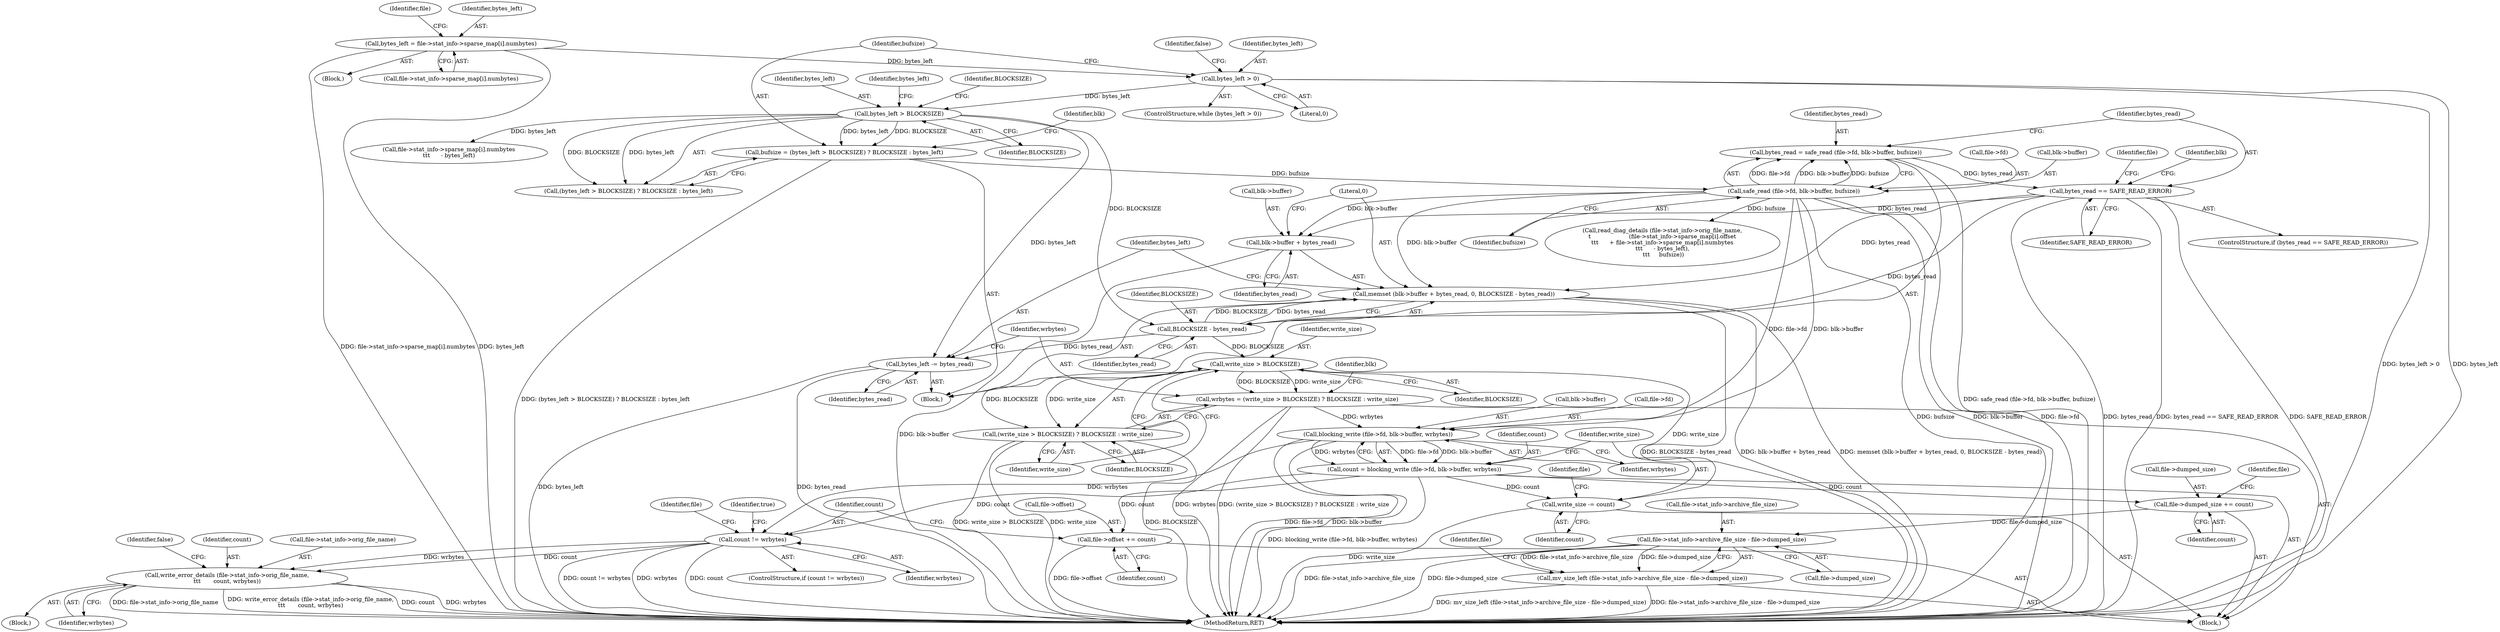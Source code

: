 digraph "0_savannah_c15c42ccd1e2377945fd0414eca1a49294bff454@API" {
"1000162" [label="(Call,bytes_read == SAFE_READ_ERROR)"];
"1000151" [label="(Call,bytes_read = safe_read (file->fd, blk->buffer, bufsize))"];
"1000153" [label="(Call,safe_read (file->fd, blk->buffer, bufsize))"];
"1000139" [label="(Call,bufsize = (bytes_left > BLOCKSIZE) ? BLOCKSIZE : bytes_left)"];
"1000142" [label="(Call,bytes_left > BLOCKSIZE)"];
"1000134" [label="(Call,bytes_left > 0)"];
"1000107" [label="(Call,bytes_left = file->stat_info->sparse_map[i].numbytes)"];
"1000196" [label="(Call,memset (blk->buffer + bytes_read, 0, BLOCKSIZE - bytes_read))"];
"1000197" [label="(Call,blk->buffer + bytes_read)"];
"1000203" [label="(Call,BLOCKSIZE - bytes_read)"];
"1000206" [label="(Call,bytes_left -= bytes_read)"];
"1000215" [label="(Call,write_size > BLOCKSIZE)"];
"1000212" [label="(Call,wrbytes = (write_size > BLOCKSIZE) ? BLOCKSIZE : write_size)"];
"1000241" [label="(Call,blocking_write (file->fd, blk->buffer, wrbytes))"];
"1000239" [label="(Call,count = blocking_write (file->fd, blk->buffer, wrbytes))"];
"1000249" [label="(Call,write_size -= count)"];
"1000252" [label="(Call,file->dumped_size += count)"];
"1000258" [label="(Call,file->stat_info->archive_file_size - file->dumped_size)"];
"1000257" [label="(Call,mv_size_left (file->stat_info->archive_file_size - file->dumped_size))"];
"1000267" [label="(Call,file->offset += count)"];
"1000273" [label="(Call,count != wrbytes)"];
"1000277" [label="(Call,write_error_details (file->stat_info->orig_file_name,\n\t\t\t       count, wrbytes))"];
"1000214" [label="(Call,(write_size > BLOCKSIZE) ? BLOCKSIZE : write_size)"];
"1000416" [label="(MethodReturn,RET)"];
"1000217" [label="(Identifier,BLOCKSIZE)"];
"1000139" [label="(Call,bufsize = (bytes_left > BLOCKSIZE) ? BLOCKSIZE : bytes_left)"];
"1000272" [label="(ControlStructure,if (count != wrbytes))"];
"1000104" [label="(Block,)"];
"1000201" [label="(Identifier,bytes_read)"];
"1000135" [label="(Identifier,bytes_left)"];
"1000149" [label="(Identifier,blk)"];
"1000268" [label="(Call,file->offset)"];
"1000206" [label="(Call,bytes_left -= bytes_read)"];
"1000264" [label="(Call,file->dumped_size)"];
"1000209" [label="(Block,)"];
"1000182" [label="(Call,file->stat_info->sparse_map[i].numbytes\n\t\t\t      - bytes_left)"];
"1000157" [label="(Call,blk->buffer)"];
"1000259" [label="(Call,file->stat_info->archive_file_size)"];
"1000241" [label="(Call,blocking_write (file->fd, blk->buffer, wrbytes))"];
"1000253" [label="(Call,file->dumped_size)"];
"1000248" [label="(Identifier,wrbytes)"];
"1000277" [label="(Call,write_error_details (file->stat_info->orig_file_name,\n\t\t\t       count, wrbytes))"];
"1000219" [label="(Identifier,write_size)"];
"1000199" [label="(Identifier,blk)"];
"1000286" [label="(Identifier,false)"];
"1000239" [label="(Call,count = blocking_write (file->fd, blk->buffer, wrbytes))"];
"1000204" [label="(Identifier,BLOCKSIZE)"];
"1000144" [label="(Identifier,BLOCKSIZE)"];
"1000161" [label="(ControlStructure,if (bytes_read == SAFE_READ_ERROR))"];
"1000146" [label="(Identifier,bytes_left)"];
"1000245" [label="(Call,blk->buffer)"];
"1000196" [label="(Call,memset (blk->buffer + bytes_read, 0, BLOCKSIZE - bytes_read))"];
"1000203" [label="(Call,BLOCKSIZE - bytes_read)"];
"1000269" [label="(Identifier,file)"];
"1000251" [label="(Identifier,count)"];
"1000258" [label="(Call,file->stat_info->archive_file_size - file->dumped_size)"];
"1000160" [label="(Identifier,bufsize)"];
"1000166" [label="(Call,read_diag_details (file->stat_info->orig_file_name,\n\t                     (file->stat_info->sparse_map[i].offset\n\t\t\t      + file->stat_info->sparse_map[i].numbytes\n\t\t\t      - bytes_left),\n \t\t\t     bufsize))"];
"1000153" [label="(Call,safe_read (file->fd, blk->buffer, bufsize))"];
"1000240" [label="(Identifier,count)"];
"1000242" [label="(Call,file->fd)"];
"1000215" [label="(Call,write_size > BLOCKSIZE)"];
"1000288" [label="(Identifier,true)"];
"1000107" [label="(Call,bytes_left = file->stat_info->sparse_map[i].numbytes)"];
"1000291" [label="(Identifier,false)"];
"1000208" [label="(Identifier,bytes_read)"];
"1000133" [label="(ControlStructure,while (bytes_left > 0))"];
"1000275" [label="(Identifier,wrbytes)"];
"1000252" [label="(Call,file->dumped_size += count)"];
"1000218" [label="(Identifier,BLOCKSIZE)"];
"1000109" [label="(Call,file->stat_info->sparse_map[i].numbytes)"];
"1000154" [label="(Call,file->fd)"];
"1000267" [label="(Call,file->offset += count)"];
"1000136" [label="(Literal,0)"];
"1000213" [label="(Identifier,wrbytes)"];
"1000145" [label="(Identifier,BLOCKSIZE)"];
"1000137" [label="(Block,)"];
"1000283" [label="(Identifier,count)"];
"1000162" [label="(Call,bytes_read == SAFE_READ_ERROR)"];
"1000261" [label="(Identifier,file)"];
"1000212" [label="(Call,wrbytes = (write_size > BLOCKSIZE) ? BLOCKSIZE : write_size)"];
"1000276" [label="(Block,)"];
"1000152" [label="(Identifier,bytes_read)"];
"1000273" [label="(Call,count != wrbytes)"];
"1000164" [label="(Identifier,SAFE_READ_ERROR)"];
"1000205" [label="(Identifier,bytes_read)"];
"1000140" [label="(Identifier,bufsize)"];
"1000271" [label="(Identifier,count)"];
"1000169" [label="(Identifier,file)"];
"1000222" [label="(Identifier,blk)"];
"1000134" [label="(Call,bytes_left > 0)"];
"1000207" [label="(Identifier,bytes_left)"];
"1000216" [label="(Identifier,write_size)"];
"1000278" [label="(Call,file->stat_info->orig_file_name)"];
"1000250" [label="(Identifier,write_size)"];
"1000280" [label="(Identifier,file)"];
"1000256" [label="(Identifier,count)"];
"1000121" [label="(Identifier,file)"];
"1000202" [label="(Literal,0)"];
"1000198" [label="(Call,blk->buffer)"];
"1000141" [label="(Call,(bytes_left > BLOCKSIZE) ? BLOCKSIZE : bytes_left)"];
"1000163" [label="(Identifier,bytes_read)"];
"1000257" [label="(Call,mv_size_left (file->stat_info->archive_file_size - file->dumped_size))"];
"1000197" [label="(Call,blk->buffer + bytes_read)"];
"1000284" [label="(Identifier,wrbytes)"];
"1000214" [label="(Call,(write_size > BLOCKSIZE) ? BLOCKSIZE : write_size)"];
"1000151" [label="(Call,bytes_read = safe_read (file->fd, blk->buffer, bufsize))"];
"1000142" [label="(Call,bytes_left > BLOCKSIZE)"];
"1000143" [label="(Identifier,bytes_left)"];
"1000249" [label="(Call,write_size -= count)"];
"1000108" [label="(Identifier,bytes_left)"];
"1000254" [label="(Identifier,file)"];
"1000274" [label="(Identifier,count)"];
"1000162" -> "1000161"  [label="AST: "];
"1000162" -> "1000164"  [label="CFG: "];
"1000163" -> "1000162"  [label="AST: "];
"1000164" -> "1000162"  [label="AST: "];
"1000169" -> "1000162"  [label="CFG: "];
"1000199" -> "1000162"  [label="CFG: "];
"1000162" -> "1000416"  [label="DDG: SAFE_READ_ERROR"];
"1000162" -> "1000416"  [label="DDG: bytes_read"];
"1000162" -> "1000416"  [label="DDG: bytes_read == SAFE_READ_ERROR"];
"1000151" -> "1000162"  [label="DDG: bytes_read"];
"1000162" -> "1000196"  [label="DDG: bytes_read"];
"1000162" -> "1000197"  [label="DDG: bytes_read"];
"1000162" -> "1000203"  [label="DDG: bytes_read"];
"1000151" -> "1000137"  [label="AST: "];
"1000151" -> "1000153"  [label="CFG: "];
"1000152" -> "1000151"  [label="AST: "];
"1000153" -> "1000151"  [label="AST: "];
"1000163" -> "1000151"  [label="CFG: "];
"1000151" -> "1000416"  [label="DDG: safe_read (file->fd, blk->buffer, bufsize)"];
"1000153" -> "1000151"  [label="DDG: file->fd"];
"1000153" -> "1000151"  [label="DDG: blk->buffer"];
"1000153" -> "1000151"  [label="DDG: bufsize"];
"1000153" -> "1000160"  [label="CFG: "];
"1000154" -> "1000153"  [label="AST: "];
"1000157" -> "1000153"  [label="AST: "];
"1000160" -> "1000153"  [label="AST: "];
"1000153" -> "1000416"  [label="DDG: blk->buffer"];
"1000153" -> "1000416"  [label="DDG: bufsize"];
"1000153" -> "1000416"  [label="DDG: file->fd"];
"1000139" -> "1000153"  [label="DDG: bufsize"];
"1000153" -> "1000166"  [label="DDG: bufsize"];
"1000153" -> "1000196"  [label="DDG: blk->buffer"];
"1000153" -> "1000197"  [label="DDG: blk->buffer"];
"1000153" -> "1000241"  [label="DDG: file->fd"];
"1000153" -> "1000241"  [label="DDG: blk->buffer"];
"1000139" -> "1000137"  [label="AST: "];
"1000139" -> "1000141"  [label="CFG: "];
"1000140" -> "1000139"  [label="AST: "];
"1000141" -> "1000139"  [label="AST: "];
"1000149" -> "1000139"  [label="CFG: "];
"1000139" -> "1000416"  [label="DDG: (bytes_left > BLOCKSIZE) ? BLOCKSIZE : bytes_left"];
"1000142" -> "1000139"  [label="DDG: BLOCKSIZE"];
"1000142" -> "1000139"  [label="DDG: bytes_left"];
"1000142" -> "1000141"  [label="AST: "];
"1000142" -> "1000144"  [label="CFG: "];
"1000143" -> "1000142"  [label="AST: "];
"1000144" -> "1000142"  [label="AST: "];
"1000145" -> "1000142"  [label="CFG: "];
"1000146" -> "1000142"  [label="CFG: "];
"1000134" -> "1000142"  [label="DDG: bytes_left"];
"1000142" -> "1000141"  [label="DDG: BLOCKSIZE"];
"1000142" -> "1000141"  [label="DDG: bytes_left"];
"1000142" -> "1000182"  [label="DDG: bytes_left"];
"1000142" -> "1000203"  [label="DDG: BLOCKSIZE"];
"1000142" -> "1000206"  [label="DDG: bytes_left"];
"1000134" -> "1000133"  [label="AST: "];
"1000134" -> "1000136"  [label="CFG: "];
"1000135" -> "1000134"  [label="AST: "];
"1000136" -> "1000134"  [label="AST: "];
"1000140" -> "1000134"  [label="CFG: "];
"1000291" -> "1000134"  [label="CFG: "];
"1000134" -> "1000416"  [label="DDG: bytes_left > 0"];
"1000134" -> "1000416"  [label="DDG: bytes_left"];
"1000107" -> "1000134"  [label="DDG: bytes_left"];
"1000107" -> "1000104"  [label="AST: "];
"1000107" -> "1000109"  [label="CFG: "];
"1000108" -> "1000107"  [label="AST: "];
"1000109" -> "1000107"  [label="AST: "];
"1000121" -> "1000107"  [label="CFG: "];
"1000107" -> "1000416"  [label="DDG: bytes_left"];
"1000107" -> "1000416"  [label="DDG: file->stat_info->sparse_map[i].numbytes"];
"1000196" -> "1000137"  [label="AST: "];
"1000196" -> "1000203"  [label="CFG: "];
"1000197" -> "1000196"  [label="AST: "];
"1000202" -> "1000196"  [label="AST: "];
"1000203" -> "1000196"  [label="AST: "];
"1000207" -> "1000196"  [label="CFG: "];
"1000196" -> "1000416"  [label="DDG: BLOCKSIZE - bytes_read"];
"1000196" -> "1000416"  [label="DDG: blk->buffer + bytes_read"];
"1000196" -> "1000416"  [label="DDG: memset (blk->buffer + bytes_read, 0, BLOCKSIZE - bytes_read)"];
"1000203" -> "1000196"  [label="DDG: BLOCKSIZE"];
"1000203" -> "1000196"  [label="DDG: bytes_read"];
"1000197" -> "1000201"  [label="CFG: "];
"1000198" -> "1000197"  [label="AST: "];
"1000201" -> "1000197"  [label="AST: "];
"1000202" -> "1000197"  [label="CFG: "];
"1000197" -> "1000416"  [label="DDG: blk->buffer"];
"1000203" -> "1000205"  [label="CFG: "];
"1000204" -> "1000203"  [label="AST: "];
"1000205" -> "1000203"  [label="AST: "];
"1000203" -> "1000206"  [label="DDG: bytes_read"];
"1000203" -> "1000215"  [label="DDG: BLOCKSIZE"];
"1000206" -> "1000137"  [label="AST: "];
"1000206" -> "1000208"  [label="CFG: "];
"1000207" -> "1000206"  [label="AST: "];
"1000208" -> "1000206"  [label="AST: "];
"1000213" -> "1000206"  [label="CFG: "];
"1000206" -> "1000416"  [label="DDG: bytes_read"];
"1000206" -> "1000416"  [label="DDG: bytes_left"];
"1000215" -> "1000214"  [label="AST: "];
"1000215" -> "1000217"  [label="CFG: "];
"1000216" -> "1000215"  [label="AST: "];
"1000217" -> "1000215"  [label="AST: "];
"1000218" -> "1000215"  [label="CFG: "];
"1000219" -> "1000215"  [label="CFG: "];
"1000215" -> "1000212"  [label="DDG: BLOCKSIZE"];
"1000215" -> "1000212"  [label="DDG: write_size"];
"1000215" -> "1000214"  [label="DDG: BLOCKSIZE"];
"1000215" -> "1000214"  [label="DDG: write_size"];
"1000215" -> "1000249"  [label="DDG: write_size"];
"1000212" -> "1000209"  [label="AST: "];
"1000212" -> "1000214"  [label="CFG: "];
"1000213" -> "1000212"  [label="AST: "];
"1000214" -> "1000212"  [label="AST: "];
"1000222" -> "1000212"  [label="CFG: "];
"1000212" -> "1000416"  [label="DDG: (write_size > BLOCKSIZE) ? BLOCKSIZE : write_size"];
"1000212" -> "1000416"  [label="DDG: wrbytes"];
"1000212" -> "1000241"  [label="DDG: wrbytes"];
"1000241" -> "1000239"  [label="AST: "];
"1000241" -> "1000248"  [label="CFG: "];
"1000242" -> "1000241"  [label="AST: "];
"1000245" -> "1000241"  [label="AST: "];
"1000248" -> "1000241"  [label="AST: "];
"1000239" -> "1000241"  [label="CFG: "];
"1000241" -> "1000416"  [label="DDG: file->fd"];
"1000241" -> "1000416"  [label="DDG: blk->buffer"];
"1000241" -> "1000239"  [label="DDG: file->fd"];
"1000241" -> "1000239"  [label="DDG: blk->buffer"];
"1000241" -> "1000239"  [label="DDG: wrbytes"];
"1000241" -> "1000273"  [label="DDG: wrbytes"];
"1000239" -> "1000209"  [label="AST: "];
"1000240" -> "1000239"  [label="AST: "];
"1000250" -> "1000239"  [label="CFG: "];
"1000239" -> "1000416"  [label="DDG: blocking_write (file->fd, blk->buffer, wrbytes)"];
"1000239" -> "1000249"  [label="DDG: count"];
"1000239" -> "1000252"  [label="DDG: count"];
"1000239" -> "1000267"  [label="DDG: count"];
"1000239" -> "1000273"  [label="DDG: count"];
"1000249" -> "1000209"  [label="AST: "];
"1000249" -> "1000251"  [label="CFG: "];
"1000250" -> "1000249"  [label="AST: "];
"1000251" -> "1000249"  [label="AST: "];
"1000254" -> "1000249"  [label="CFG: "];
"1000249" -> "1000416"  [label="DDG: write_size"];
"1000252" -> "1000209"  [label="AST: "];
"1000252" -> "1000256"  [label="CFG: "];
"1000253" -> "1000252"  [label="AST: "];
"1000256" -> "1000252"  [label="AST: "];
"1000261" -> "1000252"  [label="CFG: "];
"1000252" -> "1000258"  [label="DDG: file->dumped_size"];
"1000258" -> "1000257"  [label="AST: "];
"1000258" -> "1000264"  [label="CFG: "];
"1000259" -> "1000258"  [label="AST: "];
"1000264" -> "1000258"  [label="AST: "];
"1000257" -> "1000258"  [label="CFG: "];
"1000258" -> "1000416"  [label="DDG: file->stat_info->archive_file_size"];
"1000258" -> "1000416"  [label="DDG: file->dumped_size"];
"1000258" -> "1000257"  [label="DDG: file->stat_info->archive_file_size"];
"1000258" -> "1000257"  [label="DDG: file->dumped_size"];
"1000257" -> "1000209"  [label="AST: "];
"1000269" -> "1000257"  [label="CFG: "];
"1000257" -> "1000416"  [label="DDG: file->stat_info->archive_file_size - file->dumped_size"];
"1000257" -> "1000416"  [label="DDG: mv_size_left (file->stat_info->archive_file_size - file->dumped_size)"];
"1000267" -> "1000209"  [label="AST: "];
"1000267" -> "1000271"  [label="CFG: "];
"1000268" -> "1000267"  [label="AST: "];
"1000271" -> "1000267"  [label="AST: "];
"1000274" -> "1000267"  [label="CFG: "];
"1000267" -> "1000416"  [label="DDG: file->offset"];
"1000273" -> "1000272"  [label="AST: "];
"1000273" -> "1000275"  [label="CFG: "];
"1000274" -> "1000273"  [label="AST: "];
"1000275" -> "1000273"  [label="AST: "];
"1000280" -> "1000273"  [label="CFG: "];
"1000288" -> "1000273"  [label="CFG: "];
"1000273" -> "1000416"  [label="DDG: wrbytes"];
"1000273" -> "1000416"  [label="DDG: count"];
"1000273" -> "1000416"  [label="DDG: count != wrbytes"];
"1000273" -> "1000277"  [label="DDG: count"];
"1000273" -> "1000277"  [label="DDG: wrbytes"];
"1000277" -> "1000276"  [label="AST: "];
"1000277" -> "1000284"  [label="CFG: "];
"1000278" -> "1000277"  [label="AST: "];
"1000283" -> "1000277"  [label="AST: "];
"1000284" -> "1000277"  [label="AST: "];
"1000286" -> "1000277"  [label="CFG: "];
"1000277" -> "1000416"  [label="DDG: wrbytes"];
"1000277" -> "1000416"  [label="DDG: file->stat_info->orig_file_name"];
"1000277" -> "1000416"  [label="DDG: write_error_details (file->stat_info->orig_file_name,\n\t\t\t       count, wrbytes)"];
"1000277" -> "1000416"  [label="DDG: count"];
"1000214" -> "1000218"  [label="CFG: "];
"1000214" -> "1000219"  [label="CFG: "];
"1000218" -> "1000214"  [label="AST: "];
"1000219" -> "1000214"  [label="AST: "];
"1000214" -> "1000416"  [label="DDG: write_size"];
"1000214" -> "1000416"  [label="DDG: BLOCKSIZE"];
"1000214" -> "1000416"  [label="DDG: write_size > BLOCKSIZE"];
}
